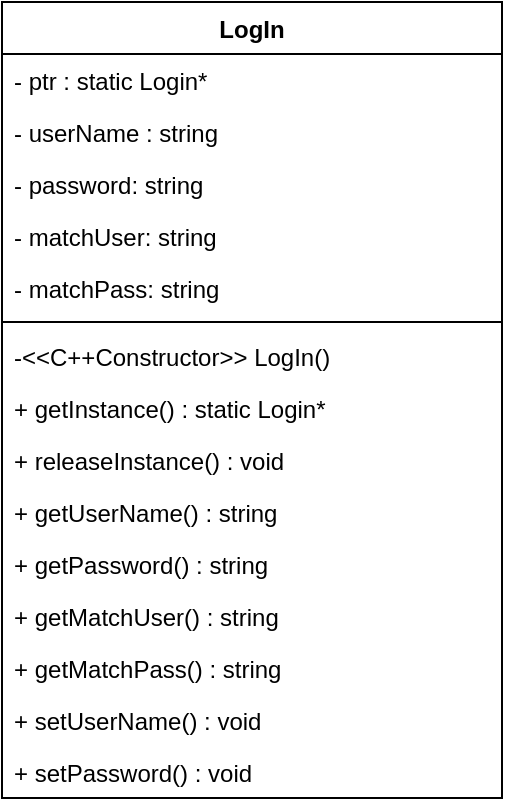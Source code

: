 <mxfile version="21.1.4" type="device">
  <diagram name="Page-1" id="jooHW0ilKSCB4-H_b85z">
    <mxGraphModel dx="2240" dy="912" grid="1" gridSize="10" guides="1" tooltips="1" connect="1" arrows="1" fold="1" page="1" pageScale="1" pageWidth="850" pageHeight="1100" math="0" shadow="0">
      <root>
        <mxCell id="0" />
        <mxCell id="1" parent="0" />
        <mxCell id="h9gGFFk_OLflIUPHQcRA-1" value="LogIn" style="swimlane;fontStyle=1;align=center;verticalAlign=top;childLayout=stackLayout;horizontal=1;startSize=26;horizontalStack=0;resizeParent=1;resizeParentMax=0;resizeLast=0;collapsible=1;marginBottom=0;whiteSpace=wrap;html=1;" vertex="1" parent="1">
          <mxGeometry x="300" width="250" height="398" as="geometry" />
        </mxCell>
        <mxCell id="h9gGFFk_OLflIUPHQcRA-2" value="- ptr : static Login*" style="text;strokeColor=none;fillColor=none;align=left;verticalAlign=top;spacingLeft=4;spacingRight=4;overflow=hidden;rotatable=0;points=[[0,0.5],[1,0.5]];portConstraint=eastwest;whiteSpace=wrap;html=1;" vertex="1" parent="h9gGFFk_OLflIUPHQcRA-1">
          <mxGeometry y="26" width="250" height="26" as="geometry" />
        </mxCell>
        <mxCell id="h9gGFFk_OLflIUPHQcRA-5" value="- userName : string" style="text;strokeColor=none;fillColor=none;align=left;verticalAlign=top;spacingLeft=4;spacingRight=4;overflow=hidden;rotatable=0;points=[[0,0.5],[1,0.5]];portConstraint=eastwest;whiteSpace=wrap;html=1;" vertex="1" parent="h9gGFFk_OLflIUPHQcRA-1">
          <mxGeometry y="52" width="250" height="26" as="geometry" />
        </mxCell>
        <mxCell id="h9gGFFk_OLflIUPHQcRA-6" value="- password: string" style="text;strokeColor=none;fillColor=none;align=left;verticalAlign=top;spacingLeft=4;spacingRight=4;overflow=hidden;rotatable=0;points=[[0,0.5],[1,0.5]];portConstraint=eastwest;whiteSpace=wrap;html=1;" vertex="1" parent="h9gGFFk_OLflIUPHQcRA-1">
          <mxGeometry y="78" width="250" height="26" as="geometry" />
        </mxCell>
        <mxCell id="h9gGFFk_OLflIUPHQcRA-8" value="- matchUser: string" style="text;strokeColor=none;fillColor=none;align=left;verticalAlign=top;spacingLeft=4;spacingRight=4;overflow=hidden;rotatable=0;points=[[0,0.5],[1,0.5]];portConstraint=eastwest;whiteSpace=wrap;html=1;" vertex="1" parent="h9gGFFk_OLflIUPHQcRA-1">
          <mxGeometry y="104" width="250" height="26" as="geometry" />
        </mxCell>
        <mxCell id="h9gGFFk_OLflIUPHQcRA-7" value="- matchPass: string" style="text;strokeColor=none;fillColor=none;align=left;verticalAlign=top;spacingLeft=4;spacingRight=4;overflow=hidden;rotatable=0;points=[[0,0.5],[1,0.5]];portConstraint=eastwest;whiteSpace=wrap;html=1;" vertex="1" parent="h9gGFFk_OLflIUPHQcRA-1">
          <mxGeometry y="130" width="250" height="26" as="geometry" />
        </mxCell>
        <mxCell id="h9gGFFk_OLflIUPHQcRA-3" value="" style="line;strokeWidth=1;fillColor=none;align=left;verticalAlign=middle;spacingTop=-1;spacingLeft=3;spacingRight=3;rotatable=0;labelPosition=right;points=[];portConstraint=eastwest;strokeColor=inherit;" vertex="1" parent="h9gGFFk_OLflIUPHQcRA-1">
          <mxGeometry y="156" width="250" height="8" as="geometry" />
        </mxCell>
        <mxCell id="h9gGFFk_OLflIUPHQcRA-16" value="-&amp;lt;&amp;lt;C++Constructor&amp;gt;&amp;gt; LogIn()" style="text;strokeColor=none;fillColor=none;align=left;verticalAlign=top;spacingLeft=4;spacingRight=4;overflow=hidden;rotatable=0;points=[[0,0.5],[1,0.5]];portConstraint=eastwest;whiteSpace=wrap;html=1;" vertex="1" parent="h9gGFFk_OLflIUPHQcRA-1">
          <mxGeometry y="164" width="250" height="26" as="geometry" />
        </mxCell>
        <mxCell id="h9gGFFk_OLflIUPHQcRA-4" value="+ getInstance() : static Login*" style="text;strokeColor=none;fillColor=none;align=left;verticalAlign=top;spacingLeft=4;spacingRight=4;overflow=hidden;rotatable=0;points=[[0,0.5],[1,0.5]];portConstraint=eastwest;whiteSpace=wrap;html=1;" vertex="1" parent="h9gGFFk_OLflIUPHQcRA-1">
          <mxGeometry y="190" width="250" height="26" as="geometry" />
        </mxCell>
        <mxCell id="h9gGFFk_OLflIUPHQcRA-9" value="+ releaseInstance() : void" style="text;strokeColor=none;fillColor=none;align=left;verticalAlign=top;spacingLeft=4;spacingRight=4;overflow=hidden;rotatable=0;points=[[0,0.5],[1,0.5]];portConstraint=eastwest;whiteSpace=wrap;html=1;" vertex="1" parent="h9gGFFk_OLflIUPHQcRA-1">
          <mxGeometry y="216" width="250" height="26" as="geometry" />
        </mxCell>
        <mxCell id="h9gGFFk_OLflIUPHQcRA-10" value="+ getUserName() : string" style="text;strokeColor=none;fillColor=none;align=left;verticalAlign=top;spacingLeft=4;spacingRight=4;overflow=hidden;rotatable=0;points=[[0,0.5],[1,0.5]];portConstraint=eastwest;whiteSpace=wrap;html=1;" vertex="1" parent="h9gGFFk_OLflIUPHQcRA-1">
          <mxGeometry y="242" width="250" height="26" as="geometry" />
        </mxCell>
        <mxCell id="h9gGFFk_OLflIUPHQcRA-11" value="+ getPassword() : string" style="text;strokeColor=none;fillColor=none;align=left;verticalAlign=top;spacingLeft=4;spacingRight=4;overflow=hidden;rotatable=0;points=[[0,0.5],[1,0.5]];portConstraint=eastwest;whiteSpace=wrap;html=1;" vertex="1" parent="h9gGFFk_OLflIUPHQcRA-1">
          <mxGeometry y="268" width="250" height="26" as="geometry" />
        </mxCell>
        <mxCell id="h9gGFFk_OLflIUPHQcRA-12" value="+ getMatchUser() : string" style="text;strokeColor=none;fillColor=none;align=left;verticalAlign=top;spacingLeft=4;spacingRight=4;overflow=hidden;rotatable=0;points=[[0,0.5],[1,0.5]];portConstraint=eastwest;whiteSpace=wrap;html=1;" vertex="1" parent="h9gGFFk_OLflIUPHQcRA-1">
          <mxGeometry y="294" width="250" height="26" as="geometry" />
        </mxCell>
        <mxCell id="h9gGFFk_OLflIUPHQcRA-13" value="+ getMatchPass() : string" style="text;strokeColor=none;fillColor=none;align=left;verticalAlign=top;spacingLeft=4;spacingRight=4;overflow=hidden;rotatable=0;points=[[0,0.5],[1,0.5]];portConstraint=eastwest;whiteSpace=wrap;html=1;" vertex="1" parent="h9gGFFk_OLflIUPHQcRA-1">
          <mxGeometry y="320" width="250" height="26" as="geometry" />
        </mxCell>
        <mxCell id="h9gGFFk_OLflIUPHQcRA-14" value="+ setUserName() : void" style="text;strokeColor=none;fillColor=none;align=left;verticalAlign=top;spacingLeft=4;spacingRight=4;overflow=hidden;rotatable=0;points=[[0,0.5],[1,0.5]];portConstraint=eastwest;whiteSpace=wrap;html=1;" vertex="1" parent="h9gGFFk_OLflIUPHQcRA-1">
          <mxGeometry y="346" width="250" height="26" as="geometry" />
        </mxCell>
        <mxCell id="h9gGFFk_OLflIUPHQcRA-15" value="+ setPassword() : void" style="text;strokeColor=none;fillColor=none;align=left;verticalAlign=top;spacingLeft=4;spacingRight=4;overflow=hidden;rotatable=0;points=[[0,0.5],[1,0.5]];portConstraint=eastwest;whiteSpace=wrap;html=1;" vertex="1" parent="h9gGFFk_OLflIUPHQcRA-1">
          <mxGeometry y="372" width="250" height="26" as="geometry" />
        </mxCell>
      </root>
    </mxGraphModel>
  </diagram>
</mxfile>
